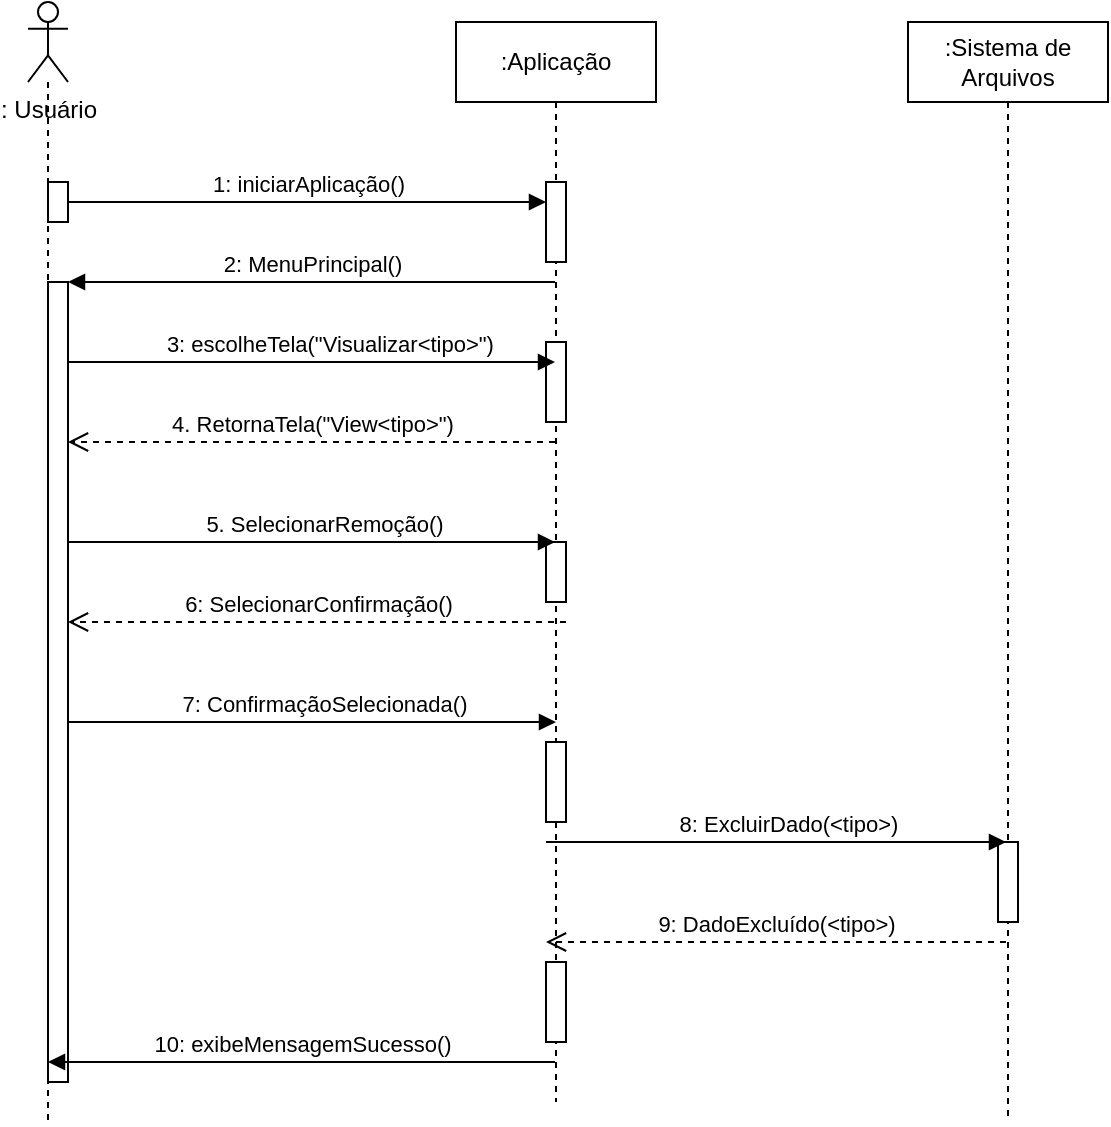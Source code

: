 <mxfile version="27.1.6">
  <diagram name="Página-1" id="f25dB5xbs4Hd0l6jesqe">
    <mxGraphModel dx="1124" dy="658" grid="1" gridSize="10" guides="1" tooltips="1" connect="1" arrows="1" fold="1" page="1" pageScale="1" pageWidth="827" pageHeight="1169" math="0" shadow="0">
      <root>
        <mxCell id="0" />
        <mxCell id="1" parent="0" />
        <mxCell id="LXY_jBjhOBpjwI4rJEQe-1" value=":Aplicação" style="shape=umlLifeline;perimeter=lifelinePerimeter;whiteSpace=wrap;html=1;container=0;dropTarget=0;collapsible=0;recursiveResize=0;outlineConnect=0;portConstraint=eastwest;newEdgeStyle={&quot;edgeStyle&quot;:&quot;elbowEdgeStyle&quot;,&quot;elbow&quot;:&quot;vertical&quot;,&quot;curved&quot;:0,&quot;rounded&quot;:0};" vertex="1" parent="1">
          <mxGeometry x="304" y="50" width="100" height="540" as="geometry" />
        </mxCell>
        <mxCell id="LXY_jBjhOBpjwI4rJEQe-2" value="" style="html=1;points=[];perimeter=orthogonalPerimeter;outlineConnect=0;targetShapes=umlLifeline;portConstraint=eastwest;newEdgeStyle={&quot;edgeStyle&quot;:&quot;elbowEdgeStyle&quot;,&quot;elbow&quot;:&quot;vertical&quot;,&quot;curved&quot;:0,&quot;rounded&quot;:0};" vertex="1" parent="LXY_jBjhOBpjwI4rJEQe-1">
          <mxGeometry x="45" y="160" width="10" height="40" as="geometry" />
        </mxCell>
        <mxCell id="LXY_jBjhOBpjwI4rJEQe-21" value="" style="html=1;points=[];perimeter=orthogonalPerimeter;outlineConnect=0;targetShapes=umlLifeline;portConstraint=eastwest;newEdgeStyle={&quot;edgeStyle&quot;:&quot;elbowEdgeStyle&quot;,&quot;elbow&quot;:&quot;vertical&quot;,&quot;curved&quot;:0,&quot;rounded&quot;:0};" vertex="1" parent="LXY_jBjhOBpjwI4rJEQe-1">
          <mxGeometry x="45" y="260" width="10" height="30" as="geometry" />
        </mxCell>
        <mxCell id="LXY_jBjhOBpjwI4rJEQe-13" value="" style="html=1;points=[];perimeter=orthogonalPerimeter;outlineConnect=0;targetShapes=umlLifeline;portConstraint=eastwest;newEdgeStyle={&quot;edgeStyle&quot;:&quot;elbowEdgeStyle&quot;,&quot;elbow&quot;:&quot;vertical&quot;,&quot;curved&quot;:0,&quot;rounded&quot;:0};" vertex="1" parent="LXY_jBjhOBpjwI4rJEQe-1">
          <mxGeometry x="45" y="470" width="10" height="40" as="geometry" />
        </mxCell>
        <mxCell id="LXY_jBjhOBpjwI4rJEQe-34" value="" style="html=1;points=[];perimeter=orthogonalPerimeter;outlineConnect=0;targetShapes=umlLifeline;portConstraint=eastwest;newEdgeStyle={&quot;edgeStyle&quot;:&quot;elbowEdgeStyle&quot;,&quot;elbow&quot;:&quot;vertical&quot;,&quot;curved&quot;:0,&quot;rounded&quot;:0};" vertex="1" parent="LXY_jBjhOBpjwI4rJEQe-1">
          <mxGeometry x="45" y="360" width="10" height="40" as="geometry" />
        </mxCell>
        <mxCell id="LXY_jBjhOBpjwI4rJEQe-3" value="1: iniciarAplicação()" style="html=1;verticalAlign=bottom;endArrow=block;edgeStyle=elbowEdgeStyle;elbow=vertical;curved=0;rounded=0;" edge="1" parent="1" target="LXY_jBjhOBpjwI4rJEQe-9">
          <mxGeometry x="0.006" relative="1" as="geometry">
            <mxPoint x="110" y="140" as="sourcePoint" />
            <Array as="points">
              <mxPoint x="190" y="140" />
            </Array>
            <mxPoint as="offset" />
          </mxGeometry>
        </mxCell>
        <mxCell id="LXY_jBjhOBpjwI4rJEQe-4" value="4. RetornaTela(&quot;View&amp;lt;tipo&amp;gt;&quot;)" style="html=1;verticalAlign=bottom;endArrow=open;dashed=1;endSize=8;edgeStyle=elbowEdgeStyle;elbow=horizontal;curved=0;rounded=0;" edge="1" parent="1" target="LXY_jBjhOBpjwI4rJEQe-10" source="LXY_jBjhOBpjwI4rJEQe-1">
          <mxGeometry relative="1" as="geometry">
            <mxPoint x="105" y="260" as="targetPoint" />
            <Array as="points">
              <mxPoint x="200" y="260" />
            </Array>
            <mxPoint x="275" y="260" as="sourcePoint" />
          </mxGeometry>
        </mxCell>
        <mxCell id="LXY_jBjhOBpjwI4rJEQe-5" value="2: MenuPrincipal()" style="html=1;verticalAlign=bottom;endArrow=block;edgeStyle=elbowEdgeStyle;elbow=vertical;curved=0;rounded=0;" edge="1" parent="1" target="LXY_jBjhOBpjwI4rJEQe-10" source="LXY_jBjhOBpjwI4rJEQe-1">
          <mxGeometry x="0.002" relative="1" as="geometry">
            <mxPoint x="275" y="180" as="sourcePoint" />
            <Array as="points">
              <mxPoint x="200" y="180" />
            </Array>
            <mxPoint x="120" y="180" as="targetPoint" />
            <mxPoint as="offset" />
          </mxGeometry>
        </mxCell>
        <mxCell id="LXY_jBjhOBpjwI4rJEQe-6" style="edgeStyle=orthogonalEdgeStyle;rounded=0;orthogonalLoop=1;jettySize=auto;html=1;endArrow=none;startFill=0;dashed=1;" edge="1" parent="1" source="LXY_jBjhOBpjwI4rJEQe-7">
          <mxGeometry relative="1" as="geometry">
            <mxPoint x="100" y="600" as="targetPoint" />
          </mxGeometry>
        </mxCell>
        <mxCell id="LXY_jBjhOBpjwI4rJEQe-7" value="&lt;div&gt;: Usuário&lt;/div&gt;" style="shape=umlActor;verticalLabelPosition=bottom;verticalAlign=top;html=1;outlineConnect=0;" vertex="1" parent="1">
          <mxGeometry x="90" y="40" width="20" height="40" as="geometry" />
        </mxCell>
        <mxCell id="LXY_jBjhOBpjwI4rJEQe-8" value="&amp;nbsp; &amp;nbsp; &amp;nbsp; &amp;nbsp;3: escolheTela(&quot;Visualizar&amp;lt;tipo&amp;gt;&quot;)" style="html=1;verticalAlign=bottom;endArrow=block;edgeStyle=elbowEdgeStyle;elbow=vertical;curved=0;rounded=0;exitX=1;exitY=0.4;exitDx=0;exitDy=0;exitPerimeter=0;" edge="1" parent="1" source="LXY_jBjhOBpjwI4rJEQe-10" target="LXY_jBjhOBpjwI4rJEQe-1">
          <mxGeometry x="0.321" relative="1" as="geometry">
            <mxPoint x="120" y="220" as="sourcePoint" />
            <Array as="points">
              <mxPoint x="140" y="220" />
            </Array>
            <mxPoint x="275" y="220" as="targetPoint" />
            <mxPoint as="offset" />
          </mxGeometry>
        </mxCell>
        <mxCell id="LXY_jBjhOBpjwI4rJEQe-9" value="" style="html=1;points=[];perimeter=orthogonalPerimeter;outlineConnect=0;targetShapes=umlLifeline;portConstraint=eastwest;newEdgeStyle={&quot;edgeStyle&quot;:&quot;elbowEdgeStyle&quot;,&quot;elbow&quot;:&quot;vertical&quot;,&quot;curved&quot;:0,&quot;rounded&quot;:0};" vertex="1" parent="1">
          <mxGeometry x="349" y="130" width="10" height="40" as="geometry" />
        </mxCell>
        <mxCell id="LXY_jBjhOBpjwI4rJEQe-10" value="" style="html=1;points=[];perimeter=orthogonalPerimeter;outlineConnect=0;targetShapes=umlLifeline;portConstraint=eastwest;newEdgeStyle={&quot;edgeStyle&quot;:&quot;elbowEdgeStyle&quot;,&quot;elbow&quot;:&quot;vertical&quot;,&quot;curved&quot;:0,&quot;rounded&quot;:0};" vertex="1" parent="1">
          <mxGeometry x="100" y="180" width="10" height="400" as="geometry" />
        </mxCell>
        <mxCell id="LXY_jBjhOBpjwI4rJEQe-11" value="" style="html=1;points=[];perimeter=orthogonalPerimeter;outlineConnect=0;targetShapes=umlLifeline;portConstraint=eastwest;newEdgeStyle={&quot;edgeStyle&quot;:&quot;elbowEdgeStyle&quot;,&quot;elbow&quot;:&quot;vertical&quot;,&quot;curved&quot;:0,&quot;rounded&quot;:0};" vertex="1" parent="1">
          <mxGeometry x="100" y="130" width="10" height="20" as="geometry" />
        </mxCell>
        <mxCell id="LXY_jBjhOBpjwI4rJEQe-12" value=":Sistema de Arquivos" style="shape=umlLifeline;perimeter=lifelinePerimeter;whiteSpace=wrap;html=1;container=0;dropTarget=0;collapsible=0;recursiveResize=0;outlineConnect=0;portConstraint=eastwest;newEdgeStyle={&quot;edgeStyle&quot;:&quot;elbowEdgeStyle&quot;,&quot;elbow&quot;:&quot;vertical&quot;,&quot;curved&quot;:0,&quot;rounded&quot;:0};" vertex="1" parent="1">
          <mxGeometry x="530" y="50" width="100" height="550" as="geometry" />
        </mxCell>
        <mxCell id="LXY_jBjhOBpjwI4rJEQe-14" value="" style="html=1;points=[];perimeter=orthogonalPerimeter;outlineConnect=0;targetShapes=umlLifeline;portConstraint=eastwest;newEdgeStyle={&quot;edgeStyle&quot;:&quot;elbowEdgeStyle&quot;,&quot;elbow&quot;:&quot;vertical&quot;,&quot;curved&quot;:0,&quot;rounded&quot;:0};" vertex="1" parent="LXY_jBjhOBpjwI4rJEQe-12">
          <mxGeometry x="45" y="410" width="10" height="40" as="geometry" />
        </mxCell>
        <mxCell id="LXY_jBjhOBpjwI4rJEQe-15" value="5. SelecionarRemoção()" style="html=1;verticalAlign=bottom;endArrow=block;edgeStyle=elbowEdgeStyle;elbow=vertical;curved=0;rounded=0;" edge="1" parent="1" target="LXY_jBjhOBpjwI4rJEQe-1">
          <mxGeometry x="0.046" relative="1" as="geometry">
            <mxPoint x="110" y="310" as="sourcePoint" />
            <Array as="points">
              <mxPoint x="140" y="310" />
            </Array>
            <mxPoint x="275" y="310" as="targetPoint" />
            <mxPoint as="offset" />
          </mxGeometry>
        </mxCell>
        <mxCell id="LXY_jBjhOBpjwI4rJEQe-28" value="8: ExcluirDado(&amp;lt;tipo&amp;gt;)" style="html=1;verticalAlign=bottom;endArrow=block;edgeStyle=elbowEdgeStyle;elbow=vertical;curved=0;rounded=0;" edge="1" parent="1">
          <mxGeometry x="0.046" relative="1" as="geometry">
            <mxPoint x="349" y="460" as="sourcePoint" />
            <Array as="points">
              <mxPoint x="379" y="460" />
            </Array>
            <mxPoint x="579" y="460" as="targetPoint" />
            <mxPoint as="offset" />
          </mxGeometry>
        </mxCell>
        <mxCell id="LXY_jBjhOBpjwI4rJEQe-29" value="9: DadoExcluído(&amp;lt;tipo&amp;gt;)" style="html=1;verticalAlign=bottom;endArrow=open;dashed=1;endSize=8;edgeStyle=elbowEdgeStyle;elbow=horizontal;curved=0;rounded=0;" edge="1" parent="1">
          <mxGeometry relative="1" as="geometry">
            <mxPoint x="349" y="510" as="targetPoint" />
            <Array as="points">
              <mxPoint x="439" y="510" />
            </Array>
            <mxPoint x="579" y="510" as="sourcePoint" />
            <mxPoint as="offset" />
          </mxGeometry>
        </mxCell>
        <mxCell id="LXY_jBjhOBpjwI4rJEQe-30" value="10: exibeMensagemSucesso()" style="html=1;verticalAlign=bottom;endArrow=block;edgeStyle=elbowEdgeStyle;elbow=vertical;curved=0;rounded=0;" edge="1" parent="1" source="LXY_jBjhOBpjwI4rJEQe-1">
          <mxGeometry x="0.002" relative="1" as="geometry">
            <mxPoint x="340" y="570" as="sourcePoint" />
            <Array as="points">
              <mxPoint x="200" y="570" />
            </Array>
            <mxPoint x="100" y="570" as="targetPoint" />
            <mxPoint as="offset" />
          </mxGeometry>
        </mxCell>
        <mxCell id="LXY_jBjhOBpjwI4rJEQe-32" value="6: SelecionarConfirmação()" style="html=1;verticalAlign=bottom;endArrow=open;dashed=1;endSize=8;edgeStyle=elbowEdgeStyle;elbow=horizontal;curved=0;rounded=0;entryX=1;entryY=0.425;entryDx=0;entryDy=0;entryPerimeter=0;" edge="1" parent="1" target="LXY_jBjhOBpjwI4rJEQe-10">
          <mxGeometry relative="1" as="geometry">
            <mxPoint x="129" y="350" as="targetPoint" />
            <Array as="points">
              <mxPoint x="219" y="350" />
            </Array>
            <mxPoint x="359" y="350" as="sourcePoint" />
            <mxPoint as="offset" />
          </mxGeometry>
        </mxCell>
        <mxCell id="LXY_jBjhOBpjwI4rJEQe-33" value="7: ConfirmaçãoSelecionada()" style="html=1;verticalAlign=bottom;endArrow=block;edgeStyle=elbowEdgeStyle;elbow=vertical;curved=0;rounded=0;" edge="1" parent="1">
          <mxGeometry x="0.046" relative="1" as="geometry">
            <mxPoint x="110" y="400" as="sourcePoint" />
            <Array as="points">
              <mxPoint x="140" y="400" />
            </Array>
            <mxPoint x="354" y="400" as="targetPoint" />
            <mxPoint as="offset" />
          </mxGeometry>
        </mxCell>
      </root>
    </mxGraphModel>
  </diagram>
</mxfile>
